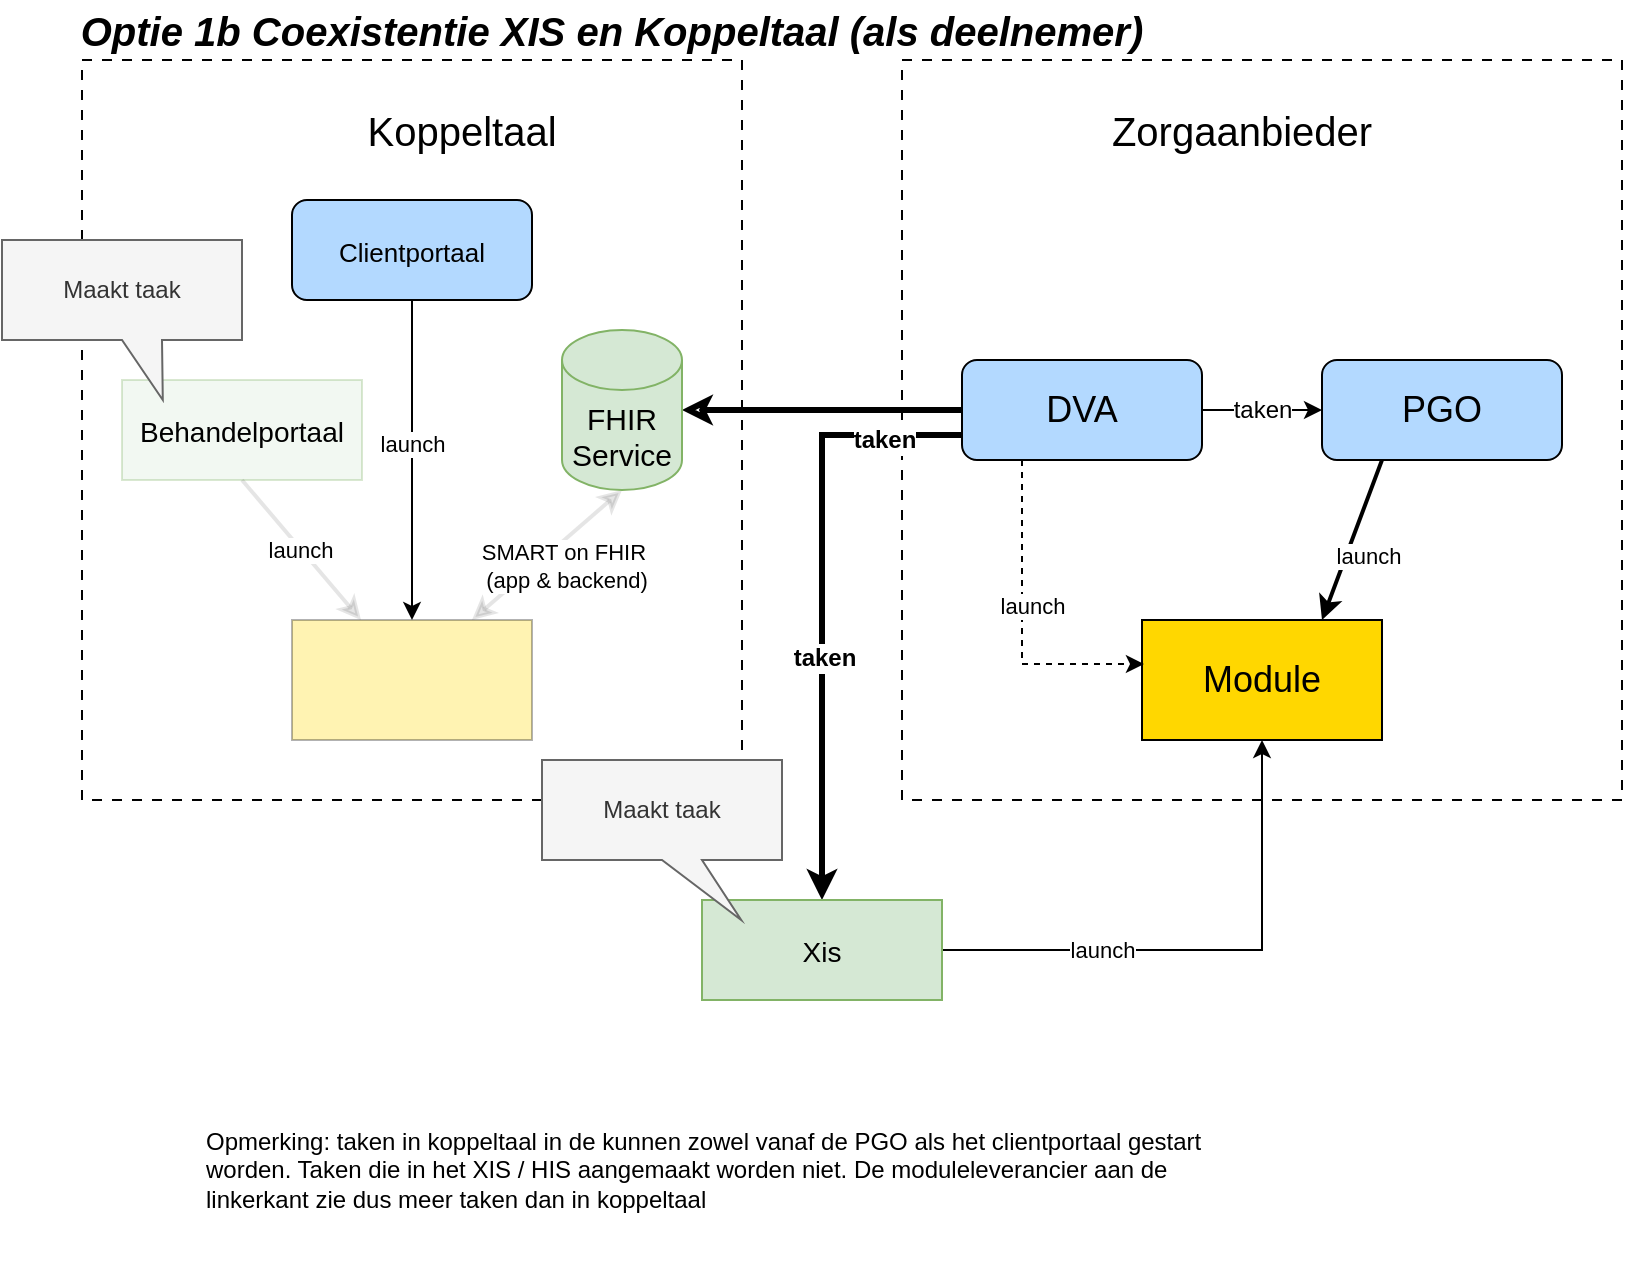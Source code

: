 <mxfile version="26.0.16">
  <diagram name="Page-1" id="_e-w09hOYbzFDcze72WV">
    <mxGraphModel dx="2026" dy="761" grid="1" gridSize="10" guides="1" tooltips="1" connect="1" arrows="1" fold="1" page="1" pageScale="1" pageWidth="827" pageHeight="1169" math="0" shadow="0">
      <root>
        <mxCell id="0" />
        <mxCell id="1" parent="0" />
        <mxCell id="cGl2F8qCMzr2VDQTmDil-1" value="" style="rounded=0;whiteSpace=wrap;html=1;dashed=1;dashPattern=5 5;fillColor=none;strokeColor=#000000;" parent="1" vertex="1">
          <mxGeometry x="30" y="30" width="330" height="370" as="geometry" />
        </mxCell>
        <mxCell id="cGl2F8qCMzr2VDQTmDil-2" value="" style="rounded=0;whiteSpace=wrap;html=1;dashed=1;dashPattern=5 5;fillColor=none;strokeColor=#000000;" parent="1" vertex="1">
          <mxGeometry x="440" y="30" width="360" height="370" as="geometry" />
        </mxCell>
        <mxCell id="cGl2F8qCMzr2VDQTmDil-3" value="Zorgaanbieder" style="text;html=1;strokeColor=none;fillColor=none;align=center;verticalAlign=middle;whiteSpace=wrap;rounded=0;fontSize=20;fontStyle=0;" parent="1" vertex="1">
          <mxGeometry x="550" y="50" width="120" height="30" as="geometry" />
        </mxCell>
        <mxCell id="VrAfhA0oGHs-9sHp-KVh-2" style="edgeStyle=orthogonalEdgeStyle;rounded=0;orthogonalLoop=1;jettySize=auto;html=1;exitX=0;exitY=0.75;exitDx=0;exitDy=0;entryX=0.5;entryY=0;entryDx=0;entryDy=0;strokeWidth=3;" parent="1" source="cGl2F8qCMzr2VDQTmDil-5" target="VrAfhA0oGHs-9sHp-KVh-1" edge="1">
          <mxGeometry relative="1" as="geometry" />
        </mxCell>
        <mxCell id="VrAfhA0oGHs-9sHp-KVh-3" value="&lt;b style=&quot;font-size: 12px;&quot;&gt;taken&lt;/b&gt;" style="edgeLabel;html=1;align=center;verticalAlign=middle;resizable=0;points=[];" parent="VrAfhA0oGHs-9sHp-KVh-2" vertex="1" connectable="0">
          <mxGeometry x="0.169" y="1" relative="1" as="geometry">
            <mxPoint y="4" as="offset" />
          </mxGeometry>
        </mxCell>
        <mxCell id="cGl2F8qCMzr2VDQTmDil-5" value="DVA" style="rounded=1;whiteSpace=wrap;html=1;fillColor=#B3D9FF;strokeColor=#000000;fontSize=18;arcSize=15;" parent="1" vertex="1">
          <mxGeometry x="470" y="180" width="120" height="50" as="geometry" />
        </mxCell>
        <mxCell id="cGl2F8qCMzr2VDQTmDil-6" value="PGO" style="rounded=1;whiteSpace=wrap;html=1;fillColor=#B3D9FF;strokeColor=#000000;fontSize=18;arcSize=15;" parent="1" vertex="1">
          <mxGeometry x="650" y="180" width="120" height="50" as="geometry" />
        </mxCell>
        <mxCell id="cGl2F8qCMzr2VDQTmDil-7" value="Module" style="rounded=0;whiteSpace=wrap;html=1;fillColor=#FFD700;strokeColor=#000000;fontSize=18;" parent="1" vertex="1">
          <mxGeometry x="560" y="310" width="120" height="60" as="geometry" />
        </mxCell>
        <mxCell id="cGl2F8qCMzr2VDQTmDil-8" value="&lt;b&gt;taken&lt;/b&gt;" style="edgeStyle=elbowEdgeStyle;rounded=0;orthogonalLoop=1;jettySize=auto;html=1;entryX=0;entryY=0.5;entryDx=0;entryDy=0;strokeColor=#000000;fontSize=12;startArrow=classic;startFill=0;endArrow=none;strokeWidth=3;elbow=vertical;exitX=1;exitY=0.5;exitDx=0;exitDy=0;exitPerimeter=0;" parent="1" source="KPfM0vzUklK0Ox-js9oj-8" target="cGl2F8qCMzr2VDQTmDil-5" edge="1">
          <mxGeometry x="0.442" y="-15" relative="1" as="geometry">
            <mxPoint x="360" y="210" as="sourcePoint" />
            <mxPoint x="460" y="101" as="targetPoint" />
            <mxPoint as="offset" />
          </mxGeometry>
        </mxCell>
        <mxCell id="cGl2F8qCMzr2VDQTmDil-9" value="taken" style="edgeStyle=orthogonalEdgeStyle;rounded=0;orthogonalLoop=1;jettySize=auto;html=1;exitX=1;exitY=0.5;exitDx=0;exitDy=0;entryX=0;entryY=0.5;entryDx=0;entryDy=0;strokeColor=#000000;fontSize=12;" parent="1" source="cGl2F8qCMzr2VDQTmDil-5" target="cGl2F8qCMzr2VDQTmDil-6" edge="1">
          <mxGeometry relative="1" as="geometry" />
        </mxCell>
        <mxCell id="cGl2F8qCMzr2VDQTmDil-10" value="launch" style="rounded=0;orthogonalLoop=1;jettySize=auto;html=1;exitX=0.25;exitY=1;exitDx=0;exitDy=0;strokeColor=#000000;strokeWidth=2;fontSize=11;entryX=0.75;entryY=0;entryDx=0;entryDy=0;" parent="1" source="cGl2F8qCMzr2VDQTmDil-6" target="cGl2F8qCMzr2VDQTmDil-7" edge="1">
          <mxGeometry x="0.1" y="10" relative="1" as="geometry">
            <mxPoint as="offset" />
            <mxPoint x="650" y="300" as="targetPoint" />
          </mxGeometry>
        </mxCell>
        <mxCell id="cGl2F8qCMzr2VDQTmDil-11" value="launch" style="rounded=0;orthogonalLoop=1;jettySize=auto;html=1;exitX=0.25;exitY=1;exitDx=0;exitDy=0;entryX=0.008;entryY=0.367;entryDx=0;entryDy=0;strokeColor=#000000;dashed=1;dashPattern=3 3;fontSize=11;entryPerimeter=0;edgeStyle=orthogonalEdgeStyle;" parent="1" source="cGl2F8qCMzr2VDQTmDil-5" target="cGl2F8qCMzr2VDQTmDil-7" edge="1">
          <mxGeometry x="-0.104" y="5" relative="1" as="geometry">
            <mxPoint as="offset" />
          </mxGeometry>
        </mxCell>
        <mxCell id="KPfM0vzUklK0Ox-js9oj-1" value="Koppeltaal" style="text;html=1;strokeColor=none;fillColor=none;align=center;verticalAlign=middle;whiteSpace=wrap;rounded=0;fontSize=20;fontStyle=0;" parent="1" vertex="1">
          <mxGeometry x="160" y="50" width="120" height="30" as="geometry" />
        </mxCell>
        <mxCell id="KPfM0vzUklK0Ox-js9oj-2" value="&lt;div style=&quot;line-height: 70%;&quot;&gt;&lt;div&gt;&lt;span&gt;&lt;font style=&quot;font-size: 14px;&quot;&gt;Behandelportaal&lt;/font&gt;&lt;/span&gt;&lt;/div&gt;&lt;/div&gt;" style="rounded=0;whiteSpace=wrap;html=1;fillColor=#d5e8d4;strokeColor=#82b366;fontSize=18;opacity=30;" parent="1" vertex="1">
          <mxGeometry x="50" y="190" width="120" height="50" as="geometry" />
        </mxCell>
        <mxCell id="KPfM0vzUklK0Ox-js9oj-3" value="" style="rounded=0;whiteSpace=wrap;html=1;fillColor=#FFD700;strokeColor=#000000;fontSize=18;opacity=30;" parent="1" vertex="1">
          <mxGeometry x="135" y="310" width="120" height="60" as="geometry" />
        </mxCell>
        <mxCell id="KPfM0vzUklK0Ox-js9oj-4" value="Maakt taak" style="shape=callout;whiteSpace=wrap;html=1;perimeter=calloutPerimeter;fillColor=#f5f5f5;strokeColor=#666666;fontColor=#333333;position2=0.67;" parent="1" vertex="1">
          <mxGeometry x="-10" y="120" width="120" height="80" as="geometry" />
        </mxCell>
        <mxCell id="KPfM0vzUklK0Ox-js9oj-6" value="SMART on FHIR&amp;nbsp;&lt;div&gt;(app &amp;amp; backend)&lt;/div&gt;" style="rounded=0;orthogonalLoop=1;jettySize=auto;html=1;entryX=0.75;entryY=0;entryDx=0;entryDy=0;strokeColor=#000000;strokeWidth=2;fontSize=11;startArrow=classic;startFill=1;exitX=0.5;exitY=1;exitDx=0;exitDy=0;exitPerimeter=0;opacity=10;" parent="1" source="KPfM0vzUklK0Ox-js9oj-8" target="KPfM0vzUklK0Ox-js9oj-3" edge="1">
          <mxGeometry x="-0.074" y="10" relative="1" as="geometry">
            <mxPoint as="offset" />
            <mxPoint x="270" y="230" as="sourcePoint" />
            <mxPoint x="110" y="400" as="targetPoint" />
          </mxGeometry>
        </mxCell>
        <mxCell id="KPfM0vzUklK0Ox-js9oj-7" value="launch" style="rounded=0;orthogonalLoop=1;jettySize=auto;html=1;exitX=0.5;exitY=1;exitDx=0;exitDy=0;strokeColor=#000000;strokeWidth=2;fontSize=11;opacity=10;" parent="1" source="KPfM0vzUklK0Ox-js9oj-2" target="KPfM0vzUklK0Ox-js9oj-3" edge="1">
          <mxGeometry x="-0.007" y="-1" relative="1" as="geometry">
            <mxPoint as="offset" />
            <mxPoint x="650" y="390" as="targetPoint" />
            <mxPoint x="680" y="290" as="sourcePoint" />
          </mxGeometry>
        </mxCell>
        <mxCell id="KPfM0vzUklK0Ox-js9oj-8" value="FHIR Service" style="shape=cylinder3;whiteSpace=wrap;html=1;boundedLbl=1;backgroundOutline=1;size=15;fillColor=#d5e8d4;strokeColor=#82b366;fontSize=15;" parent="1" vertex="1">
          <mxGeometry x="270" y="165" width="60" height="80" as="geometry" />
        </mxCell>
        <mxCell id="BYSqtYEgL_toLtNQTXlD-6" style="edgeStyle=orthogonalEdgeStyle;rounded=0;orthogonalLoop=1;jettySize=auto;html=1;entryX=0.5;entryY=1;entryDx=0;entryDy=0;" parent="1" source="VrAfhA0oGHs-9sHp-KVh-1" target="cGl2F8qCMzr2VDQTmDil-7" edge="1">
          <mxGeometry relative="1" as="geometry" />
        </mxCell>
        <mxCell id="BYSqtYEgL_toLtNQTXlD-7" value="launch" style="edgeLabel;html=1;align=center;verticalAlign=middle;resizable=0;points=[];" parent="BYSqtYEgL_toLtNQTXlD-6" vertex="1" connectable="0">
          <mxGeometry x="-0.517" y="-2" relative="1" as="geometry">
            <mxPoint x="16" y="-2" as="offset" />
          </mxGeometry>
        </mxCell>
        <mxCell id="VrAfhA0oGHs-9sHp-KVh-1" value="&lt;div style=&quot;line-height: 70%;&quot;&gt;&lt;div&gt;&lt;span&gt;&lt;font style=&quot;font-size: 14px;&quot;&gt;Xis&lt;/font&gt;&lt;/span&gt;&lt;/div&gt;&lt;/div&gt;" style="rounded=0;whiteSpace=wrap;html=1;fillColor=#d5e8d4;strokeColor=#82b366;fontSize=18;" parent="1" vertex="1">
          <mxGeometry x="340" y="450" width="120" height="50" as="geometry" />
        </mxCell>
        <mxCell id="BYSqtYEgL_toLtNQTXlD-2" style="edgeStyle=orthogonalEdgeStyle;rounded=0;orthogonalLoop=1;jettySize=auto;html=1;" parent="1" source="BYSqtYEgL_toLtNQTXlD-1" target="KPfM0vzUklK0Ox-js9oj-3" edge="1">
          <mxGeometry relative="1" as="geometry" />
        </mxCell>
        <mxCell id="BYSqtYEgL_toLtNQTXlD-3" value="launch" style="edgeLabel;html=1;align=center;verticalAlign=middle;resizable=0;points=[];" parent="BYSqtYEgL_toLtNQTXlD-2" vertex="1" connectable="0">
          <mxGeometry x="-0.1" relative="1" as="geometry">
            <mxPoint as="offset" />
          </mxGeometry>
        </mxCell>
        <mxCell id="BYSqtYEgL_toLtNQTXlD-1" value="&lt;div style=&quot;line-height: 100%;&quot;&gt;&lt;font style=&quot;font-size: 13px;&quot;&gt;Clientportaal&lt;/font&gt;&lt;/div&gt;" style="rounded=1;whiteSpace=wrap;html=1;fillColor=#B3D9FF;strokeColor=#000000;fontSize=18;arcSize=15;" parent="1" vertex="1">
          <mxGeometry x="135" y="100" width="120" height="50" as="geometry" />
        </mxCell>
        <mxCell id="BYSqtYEgL_toLtNQTXlD-5" value="Maakt taak" style="shape=callout;whiteSpace=wrap;html=1;perimeter=calloutPerimeter;fillColor=#f5f5f5;strokeColor=#666666;fontColor=#333333;position2=0.83;" parent="1" vertex="1">
          <mxGeometry x="260" y="380" width="120" height="80" as="geometry" />
        </mxCell>
        <mxCell id="BYSqtYEgL_toLtNQTXlD-8" value="Opmerking: taken in koppeltaal in de kunnen zowel vanaf de PGO als het clientportaal gestart worden. Taken die in het XIS / HIS aangemaakt worden niet. De moduleleverancier aan de linkerkant zie dus meer taken dan in koppeltaal" style="text;html=1;align=left;verticalAlign=middle;whiteSpace=wrap;rounded=0;" parent="1" vertex="1">
          <mxGeometry x="90" y="540" width="510" height="90" as="geometry" />
        </mxCell>
        <mxCell id="W9MRH6AJyIR-hbiFwIDO-1" value="Optie 1b Coexistentie XIS en Koppeltaal (als deelnemer)" style="text;html=1;align=center;verticalAlign=middle;whiteSpace=wrap;rounded=0;fontStyle=3;fontSize=20;" parent="1" vertex="1">
          <mxGeometry x="20" width="550" height="30" as="geometry" />
        </mxCell>
      </root>
    </mxGraphModel>
  </diagram>
</mxfile>

